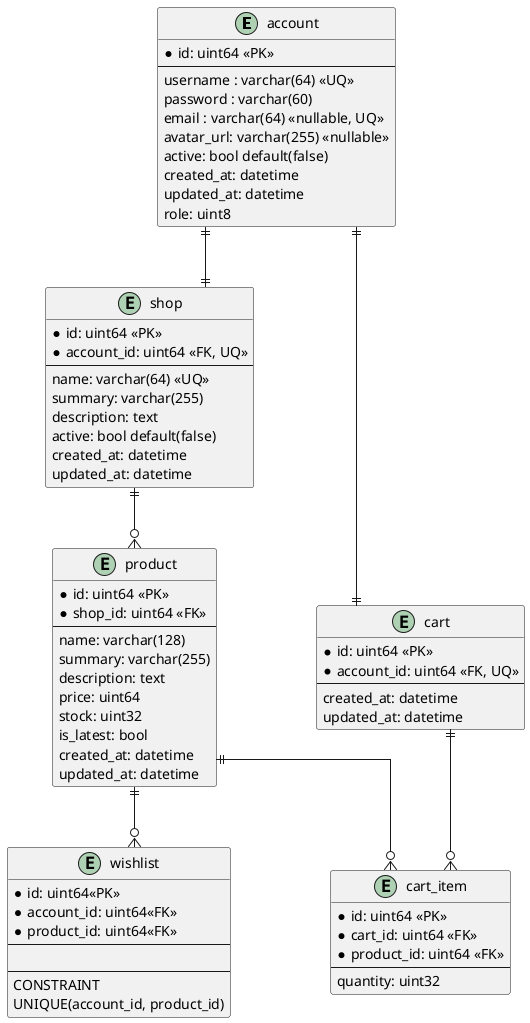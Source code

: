 @startuml 

skinparam linetype ortho
skinparam shadowing false
skinparam handwritten false
skinparam nodesep 100
skinparam ranksep 60

entity "account" as account {
  *id: uint64 <<PK>>
  --
  username : varchar(64) <<UQ>>
  password : varchar(60)
  email : varchar(64) <<nullable, UQ>>
  avatar_url: varchar(255) <<nullable>>
  active: bool default(false)
  created_at: datetime
  updated_at: datetime
  role: uint8
}

entity "shop" as shop {
  *id: uint64 <<PK>>
  *account_id: uint64 <<FK, UQ>>
  --
  name: varchar(64) <<UQ>>
  summary: varchar(255)
  description: text
  active: bool default(false)
  created_at: datetime
  updated_at: datetime
}

entity "product" as product {
  *id: uint64 <<PK>>
  *shop_id: uint64 <<FK>>
  --
  name: varchar(128)
  summary: varchar(255)
  description: text
  price: uint64
  stock: uint32
  is_latest: bool
  created_at: datetime
  updated_at: datetime
}

entity "cart" as cart {
  *id: uint64 <<PK>>
  *account_id: uint64 <<FK, UQ>>
  --
  created_at: datetime
  updated_at: datetime
}

entity "cart_item" as cart_item {
  *id: uint64 <<PK>>
  *cart_id: uint64 <<FK>>
  *product_id: uint64 <<FK>>
  --
  quantity: uint32
}

entity "wishlist" as wishlist {
  *id: uint64<<PK>>
  *account_id: uint64<<FK>>
  *product_id: uint64<<FK>>
  --

  --
  CONSTRAINT
  UNIQUE(account_id, product_id)
}


product ||--o{wishlist

' --- RELASI ---
' Satu Akun punya satu Toko (jika rolenya seller)
account ||--|| shop

' Satu Akun punya satu Keranjang
account ||--|| cart

' Satu Toko punya banyak Produk
shop ||--o{ product

' Satu Keranjang punya banyak Item
cart ||--o{ cart_item

' Satu Produk bisa ada di banyak Item Keranjang
product ||--o{ cart_item
@enduml